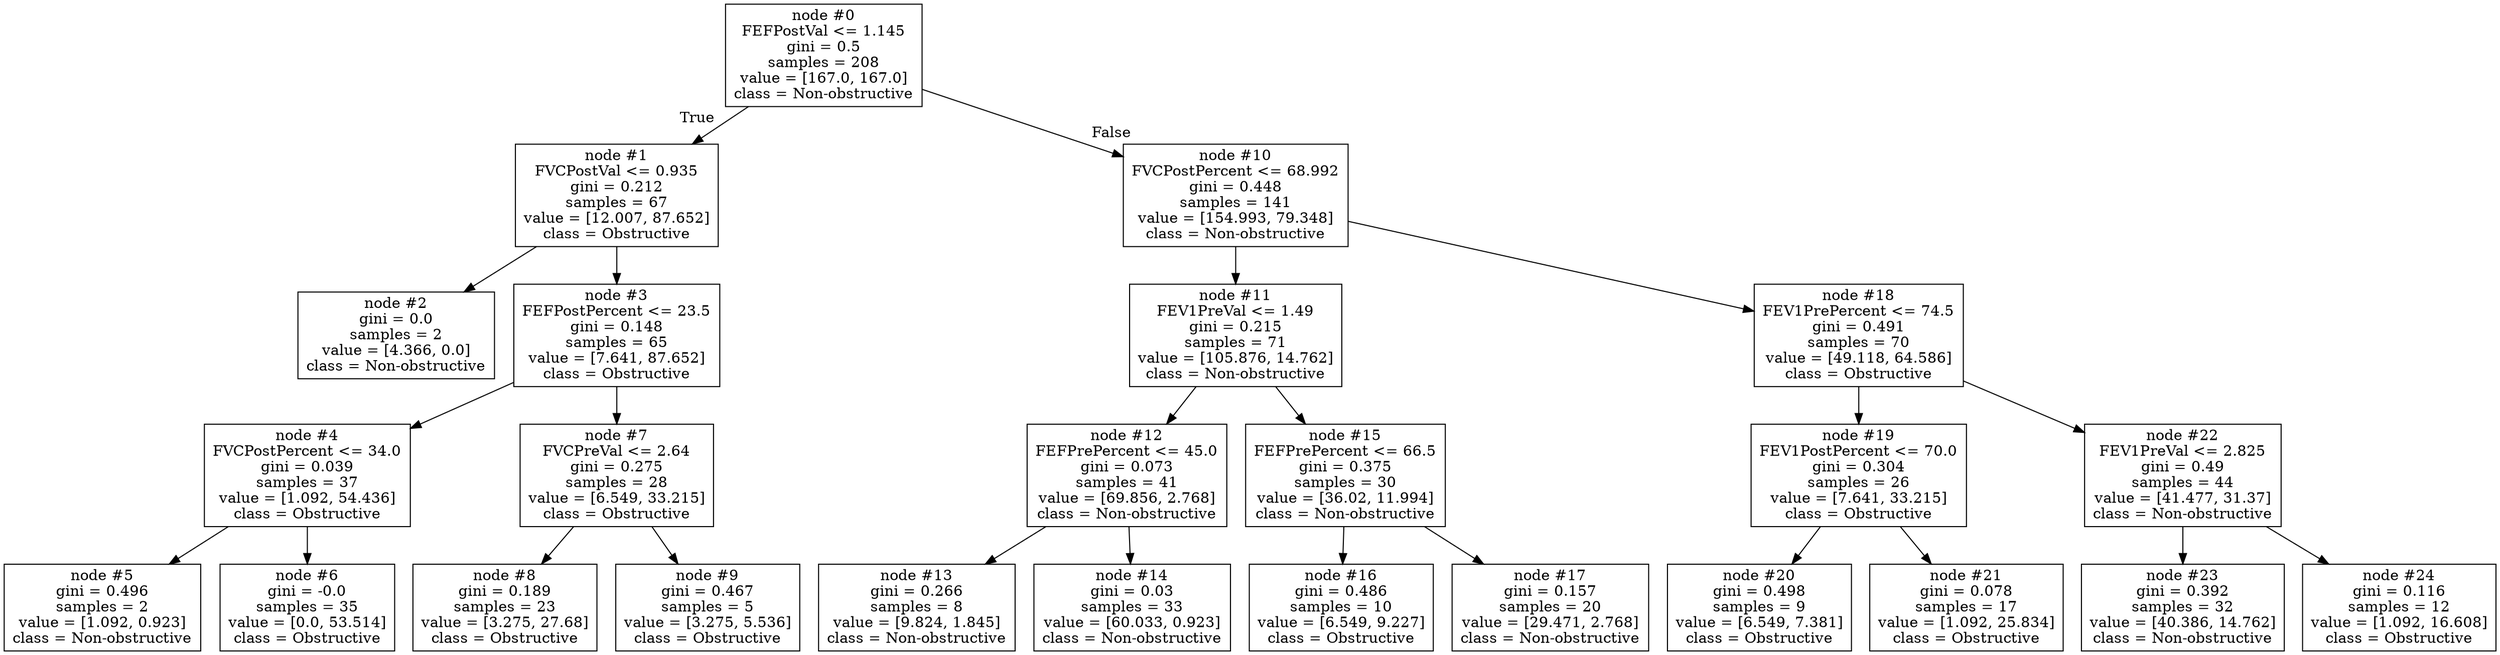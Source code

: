 digraph Tree {
node [shape=box] ;
0 [label="node #0\nFEFPostVal <= 1.145\ngini = 0.5\nsamples = 208\nvalue = [167.0, 167.0]\nclass = Non-obstructive"] ;
1 [label="node #1\nFVCPostVal <= 0.935\ngini = 0.212\nsamples = 67\nvalue = [12.007, 87.652]\nclass = Obstructive"] ;
0 -> 1 [labeldistance=2.5, labelangle=45, headlabel="True"] ;
2 [label="node #2\ngini = 0.0\nsamples = 2\nvalue = [4.366, 0.0]\nclass = Non-obstructive"] ;
1 -> 2 ;
3 [label="node #3\nFEFPostPercent <= 23.5\ngini = 0.148\nsamples = 65\nvalue = [7.641, 87.652]\nclass = Obstructive"] ;
1 -> 3 ;
4 [label="node #4\nFVCPostPercent <= 34.0\ngini = 0.039\nsamples = 37\nvalue = [1.092, 54.436]\nclass = Obstructive"] ;
3 -> 4 ;
5 [label="node #5\ngini = 0.496\nsamples = 2\nvalue = [1.092, 0.923]\nclass = Non-obstructive"] ;
4 -> 5 ;
6 [label="node #6\ngini = -0.0\nsamples = 35\nvalue = [0.0, 53.514]\nclass = Obstructive"] ;
4 -> 6 ;
7 [label="node #7\nFVCPreVal <= 2.64\ngini = 0.275\nsamples = 28\nvalue = [6.549, 33.215]\nclass = Obstructive"] ;
3 -> 7 ;
8 [label="node #8\ngini = 0.189\nsamples = 23\nvalue = [3.275, 27.68]\nclass = Obstructive"] ;
7 -> 8 ;
9 [label="node #9\ngini = 0.467\nsamples = 5\nvalue = [3.275, 5.536]\nclass = Obstructive"] ;
7 -> 9 ;
10 [label="node #10\nFVCPostPercent <= 68.992\ngini = 0.448\nsamples = 141\nvalue = [154.993, 79.348]\nclass = Non-obstructive"] ;
0 -> 10 [labeldistance=2.5, labelangle=-45, headlabel="False"] ;
11 [label="node #11\nFEV1PreVal <= 1.49\ngini = 0.215\nsamples = 71\nvalue = [105.876, 14.762]\nclass = Non-obstructive"] ;
10 -> 11 ;
12 [label="node #12\nFEFPrePercent <= 45.0\ngini = 0.073\nsamples = 41\nvalue = [69.856, 2.768]\nclass = Non-obstructive"] ;
11 -> 12 ;
13 [label="node #13\ngini = 0.266\nsamples = 8\nvalue = [9.824, 1.845]\nclass = Non-obstructive"] ;
12 -> 13 ;
14 [label="node #14\ngini = 0.03\nsamples = 33\nvalue = [60.033, 0.923]\nclass = Non-obstructive"] ;
12 -> 14 ;
15 [label="node #15\nFEFPrePercent <= 66.5\ngini = 0.375\nsamples = 30\nvalue = [36.02, 11.994]\nclass = Non-obstructive"] ;
11 -> 15 ;
16 [label="node #16\ngini = 0.486\nsamples = 10\nvalue = [6.549, 9.227]\nclass = Obstructive"] ;
15 -> 16 ;
17 [label="node #17\ngini = 0.157\nsamples = 20\nvalue = [29.471, 2.768]\nclass = Non-obstructive"] ;
15 -> 17 ;
18 [label="node #18\nFEV1PrePercent <= 74.5\ngini = 0.491\nsamples = 70\nvalue = [49.118, 64.586]\nclass = Obstructive"] ;
10 -> 18 ;
19 [label="node #19\nFEV1PostPercent <= 70.0\ngini = 0.304\nsamples = 26\nvalue = [7.641, 33.215]\nclass = Obstructive"] ;
18 -> 19 ;
20 [label="node #20\ngini = 0.498\nsamples = 9\nvalue = [6.549, 7.381]\nclass = Obstructive"] ;
19 -> 20 ;
21 [label="node #21\ngini = 0.078\nsamples = 17\nvalue = [1.092, 25.834]\nclass = Obstructive"] ;
19 -> 21 ;
22 [label="node #22\nFEV1PreVal <= 2.825\ngini = 0.49\nsamples = 44\nvalue = [41.477, 31.37]\nclass = Non-obstructive"] ;
18 -> 22 ;
23 [label="node #23\ngini = 0.392\nsamples = 32\nvalue = [40.386, 14.762]\nclass = Non-obstructive"] ;
22 -> 23 ;
24 [label="node #24\ngini = 0.116\nsamples = 12\nvalue = [1.092, 16.608]\nclass = Obstructive"] ;
22 -> 24 ;
}